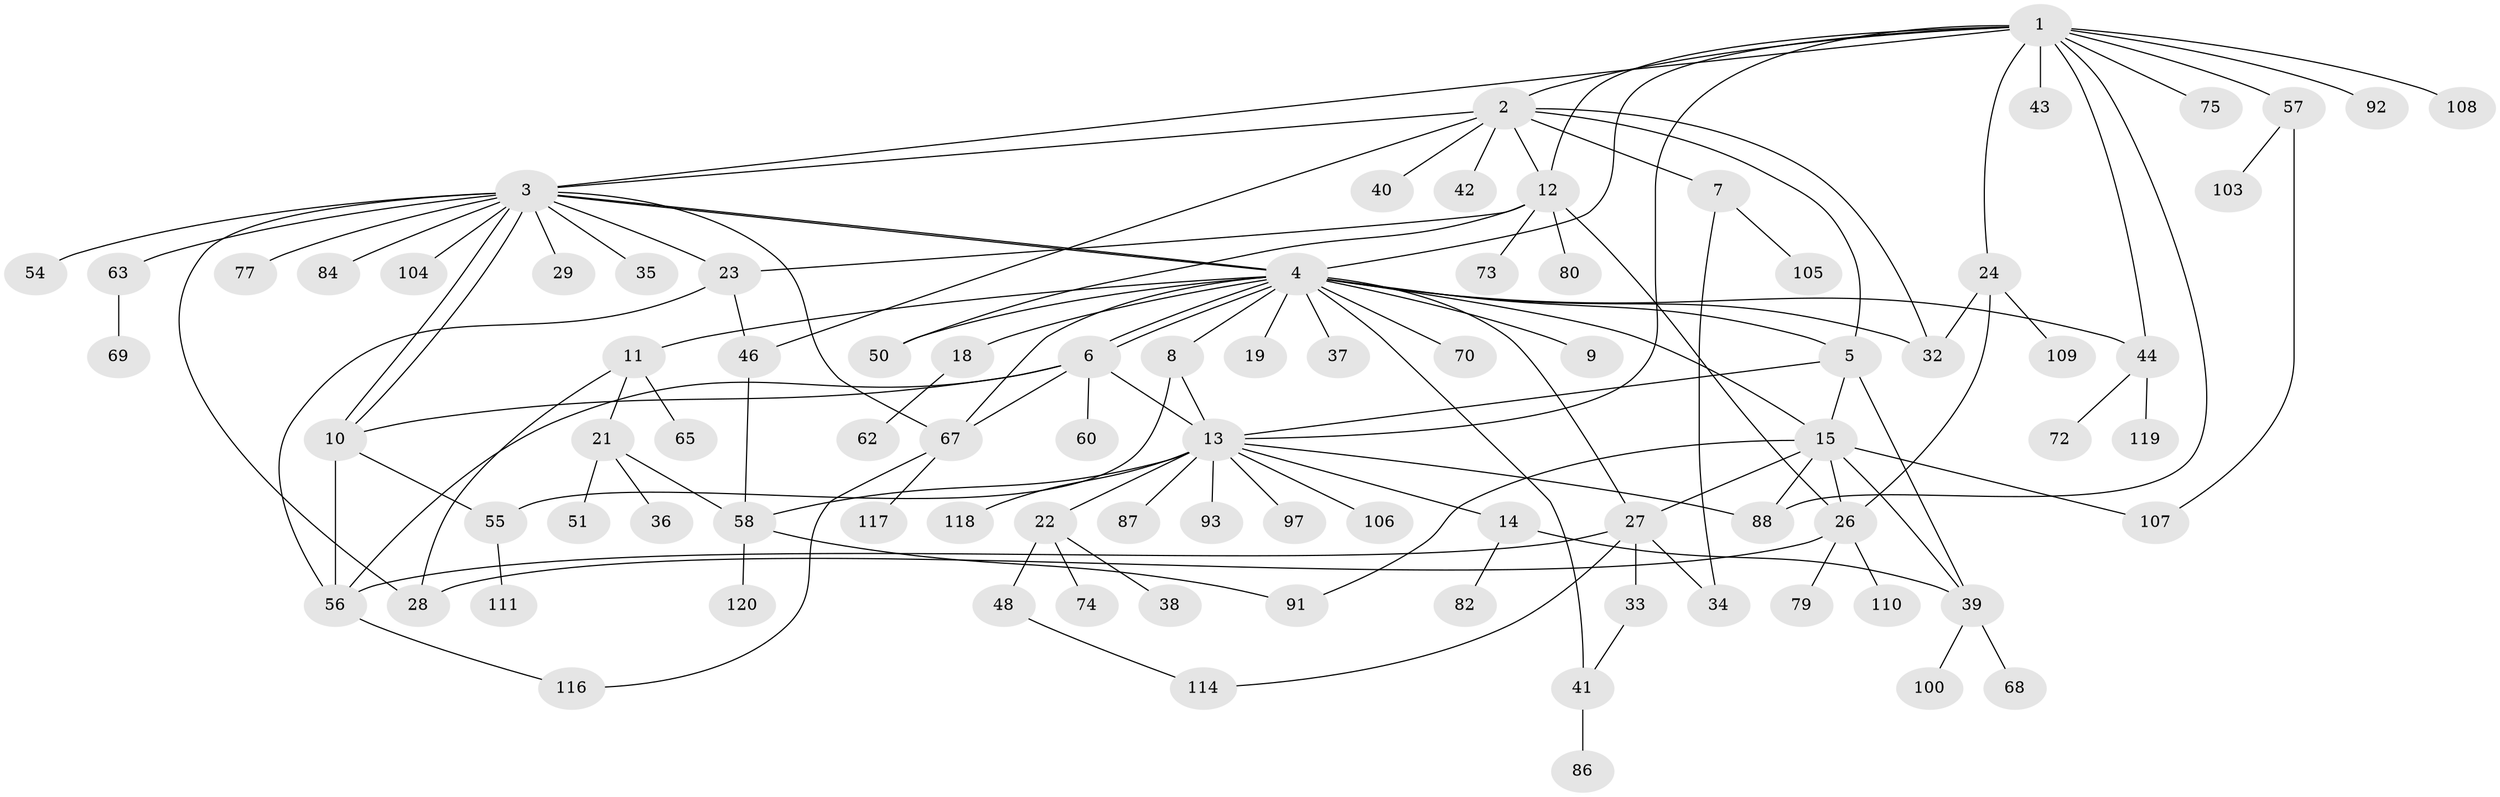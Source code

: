 // Generated by graph-tools (version 1.1) at 2025/51/02/27/25 19:51:57]
// undirected, 87 vertices, 127 edges
graph export_dot {
graph [start="1"]
  node [color=gray90,style=filled];
  1 [super="+95"];
  2 [super="+113"];
  3 [super="+53"];
  4 [super="+17"];
  5 [super="+76"];
  6 [super="+16"];
  7 [super="+52"];
  8 [super="+25"];
  9 [super="+112"];
  10 [super="+90"];
  11 [super="+89"];
  12 [super="+30"];
  13 [super="+45"];
  14;
  15 [super="+85"];
  18 [super="+20"];
  19;
  21 [super="+102"];
  22 [super="+64"];
  23 [super="+61"];
  24 [super="+96"];
  26 [super="+66"];
  27 [super="+31"];
  28;
  29;
  32 [super="+71"];
  33;
  34;
  35;
  36;
  37;
  38;
  39 [super="+59"];
  40;
  41 [super="+49"];
  42;
  43;
  44 [super="+47"];
  46;
  48 [super="+98"];
  50;
  51;
  54;
  55;
  56 [super="+115"];
  57;
  58 [super="+99"];
  60 [super="+83"];
  62;
  63 [super="+94"];
  65;
  67 [super="+101"];
  68 [super="+81"];
  69;
  70;
  72 [super="+78"];
  73;
  74;
  75;
  77;
  79;
  80;
  82;
  84;
  86;
  87;
  88;
  91;
  92;
  93;
  97;
  100;
  103;
  104;
  105;
  106;
  107;
  108;
  109;
  110;
  111;
  114;
  116;
  117;
  118;
  119;
  120;
  1 -- 2;
  1 -- 3;
  1 -- 13;
  1 -- 24;
  1 -- 43;
  1 -- 44;
  1 -- 57;
  1 -- 75;
  1 -- 92;
  1 -- 108;
  1 -- 88;
  1 -- 4;
  1 -- 12;
  2 -- 3;
  2 -- 5;
  2 -- 7;
  2 -- 12;
  2 -- 32 [weight=2];
  2 -- 40;
  2 -- 42;
  2 -- 46;
  3 -- 4;
  3 -- 4;
  3 -- 10;
  3 -- 10;
  3 -- 28;
  3 -- 29;
  3 -- 35;
  3 -- 63;
  3 -- 67;
  3 -- 77;
  3 -- 84;
  3 -- 104;
  3 -- 54;
  3 -- 23;
  4 -- 5;
  4 -- 6;
  4 -- 6;
  4 -- 8;
  4 -- 9;
  4 -- 11;
  4 -- 18;
  4 -- 19;
  4 -- 41;
  4 -- 44;
  4 -- 67;
  4 -- 70;
  4 -- 32;
  4 -- 50;
  4 -- 37;
  4 -- 15;
  4 -- 27;
  5 -- 15;
  5 -- 39;
  5 -- 13;
  6 -- 13;
  6 -- 56;
  6 -- 67;
  6 -- 10;
  6 -- 60;
  7 -- 34;
  7 -- 105;
  8 -- 55;
  8 -- 13;
  10 -- 55;
  10 -- 56;
  11 -- 21;
  11 -- 28;
  11 -- 65;
  12 -- 23;
  12 -- 73;
  12 -- 80;
  12 -- 26;
  12 -- 50;
  13 -- 14;
  13 -- 22;
  13 -- 93;
  13 -- 97;
  13 -- 106;
  13 -- 118;
  13 -- 88;
  13 -- 87;
  13 -- 58;
  14 -- 39;
  14 -- 82;
  15 -- 26;
  15 -- 27;
  15 -- 88;
  15 -- 91;
  15 -- 107;
  15 -- 39;
  18 -- 62;
  21 -- 36;
  21 -- 51;
  21 -- 58;
  22 -- 38;
  22 -- 48;
  22 -- 74;
  23 -- 56;
  23 -- 46;
  24 -- 109;
  24 -- 26;
  24 -- 32;
  26 -- 28;
  26 -- 110;
  26 -- 79;
  27 -- 33;
  27 -- 34;
  27 -- 114;
  27 -- 56;
  33 -- 41;
  39 -- 100;
  39 -- 68;
  41 -- 86;
  44 -- 72;
  44 -- 119;
  46 -- 58;
  48 -- 114;
  55 -- 111;
  56 -- 116;
  57 -- 103;
  57 -- 107;
  58 -- 120;
  58 -- 91;
  63 -- 69;
  67 -- 116;
  67 -- 117;
}

